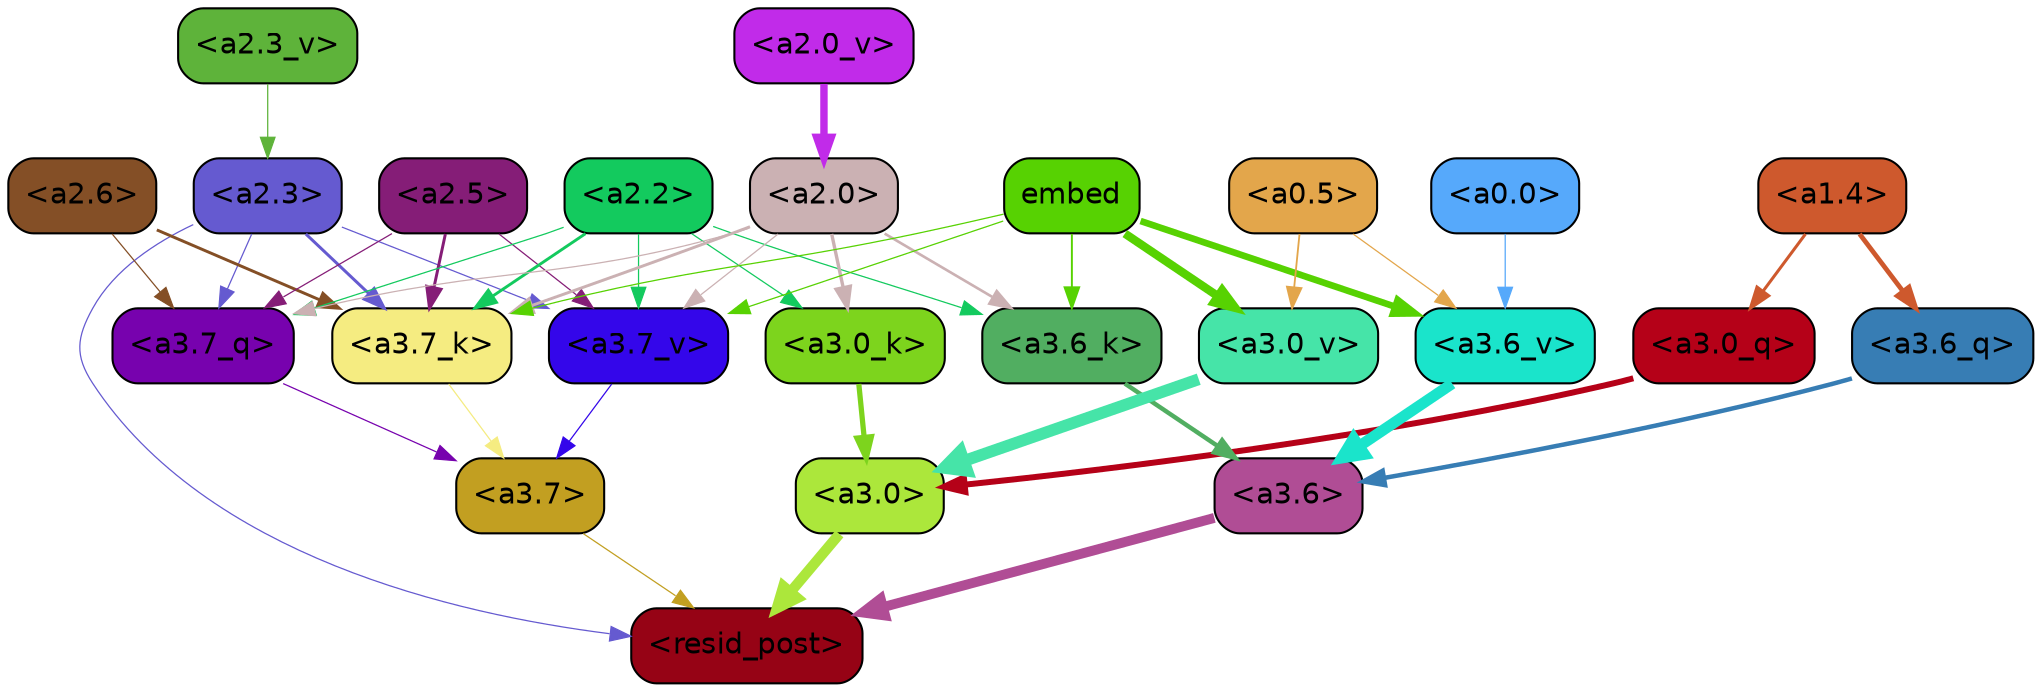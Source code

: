 strict digraph "" {
	graph [bgcolor=transparent,
		layout=dot,
		overlap=false,
		splines=true
	];
	"<a3.7>"	[color=black,
		fillcolor="#c29f21",
		fontname=Helvetica,
		shape=box,
		style="filled, rounded"];
	"<resid_post>"	[color=black,
		fillcolor="#960315",
		fontname=Helvetica,
		shape=box,
		style="filled, rounded"];
	"<a3.7>" -> "<resid_post>"	[color="#c29f21",
		penwidth=0.6];
	"<a3.6>"	[color=black,
		fillcolor="#b04d95",
		fontname=Helvetica,
		shape=box,
		style="filled, rounded"];
	"<a3.6>" -> "<resid_post>"	[color="#b04d95",
		penwidth=4.749041676521301];
	"<a3.0>"	[color=black,
		fillcolor="#ace73b",
		fontname=Helvetica,
		shape=box,
		style="filled, rounded"];
	"<a3.0>" -> "<resid_post>"	[color="#ace73b",
		penwidth=5.004215121269226];
	"<a2.3>"	[color=black,
		fillcolor="#655ad0",
		fontname=Helvetica,
		shape=box,
		style="filled, rounded"];
	"<a2.3>" -> "<resid_post>"	[color="#655ad0",
		penwidth=0.6];
	"<a3.7_q>"	[color=black,
		fillcolor="#7702ae",
		fontname=Helvetica,
		shape=box,
		style="filled, rounded"];
	"<a2.3>" -> "<a3.7_q>"	[color="#655ad0",
		penwidth=0.6];
	"<a3.7_k>"	[color=black,
		fillcolor="#f5ec81",
		fontname=Helvetica,
		shape=box,
		style="filled, rounded"];
	"<a2.3>" -> "<a3.7_k>"	[color="#655ad0",
		penwidth=1.4391854107379913];
	"<a3.7_v>"	[color=black,
		fillcolor="#3406ea",
		fontname=Helvetica,
		shape=box,
		style="filled, rounded"];
	"<a2.3>" -> "<a3.7_v>"	[color="#655ad0",
		penwidth=0.6];
	"<a3.7_q>" -> "<a3.7>"	[color="#7702ae",
		penwidth=0.6];
	"<a3.6_q>"	[color=black,
		fillcolor="#377db4",
		fontname=Helvetica,
		shape=box,
		style="filled, rounded"];
	"<a3.6_q>" -> "<a3.6>"	[color="#377db4",
		penwidth=2.160832464694977];
	"<a3.0_q>"	[color=black,
		fillcolor="#b50118",
		fontname=Helvetica,
		shape=box,
		style="filled, rounded"];
	"<a3.0_q>" -> "<a3.0>"	[color="#b50118",
		penwidth=2.870753765106201];
	"<a3.7_k>" -> "<a3.7>"	[color="#f5ec81",
		penwidth=0.6];
	"<a3.6_k>"	[color=black,
		fillcolor="#51ae61",
		fontname=Helvetica,
		shape=box,
		style="filled, rounded"];
	"<a3.6_k>" -> "<a3.6>"	[color="#51ae61",
		penwidth=2.13908451795578];
	"<a3.0_k>"	[color=black,
		fillcolor="#7dd41d",
		fontname=Helvetica,
		shape=box,
		style="filled, rounded"];
	"<a3.0_k>" -> "<a3.0>"	[color="#7dd41d",
		penwidth=2.520303964614868];
	"<a3.7_v>" -> "<a3.7>"	[color="#3406ea",
		penwidth=0.6];
	"<a3.6_v>"	[color=black,
		fillcolor="#1ae4cb",
		fontname=Helvetica,
		shape=box,
		style="filled, rounded"];
	"<a3.6_v>" -> "<a3.6>"	[color="#1ae4cb",
		penwidth=5.297133803367615];
	"<a3.0_v>"	[color=black,
		fillcolor="#46e4a8",
		fontname=Helvetica,
		shape=box,
		style="filled, rounded"];
	"<a3.0_v>" -> "<a3.0>"	[color="#46e4a8",
		penwidth=5.680712580680847];
	"<a2.6>"	[color=black,
		fillcolor="#844f26",
		fontname=Helvetica,
		shape=box,
		style="filled, rounded"];
	"<a2.6>" -> "<a3.7_q>"	[color="#844f26",
		penwidth=0.6];
	"<a2.6>" -> "<a3.7_k>"	[color="#844f26",
		penwidth=1.4180794060230255];
	"<a2.5>"	[color=black,
		fillcolor="#851d77",
		fontname=Helvetica,
		shape=box,
		style="filled, rounded"];
	"<a2.5>" -> "<a3.7_q>"	[color="#851d77",
		penwidth=0.6];
	"<a2.5>" -> "<a3.7_k>"	[color="#851d77",
		penwidth=1.4281435310840607];
	"<a2.5>" -> "<a3.7_v>"	[color="#851d77",
		penwidth=0.6];
	"<a2.2>"	[color=black,
		fillcolor="#13ca5e",
		fontname=Helvetica,
		shape=box,
		style="filled, rounded"];
	"<a2.2>" -> "<a3.7_q>"	[color="#13ca5e",
		penwidth=0.6];
	"<a2.2>" -> "<a3.7_k>"	[color="#13ca5e",
		penwidth=1.3982512056827545];
	"<a2.2>" -> "<a3.6_k>"	[color="#13ca5e",
		penwidth=0.6];
	"<a2.2>" -> "<a3.0_k>"	[color="#13ca5e",
		penwidth=0.6];
	"<a2.2>" -> "<a3.7_v>"	[color="#13ca5e",
		penwidth=0.6];
	"<a2.0>"	[color=black,
		fillcolor="#cbb1b3",
		fontname=Helvetica,
		shape=box,
		style="filled, rounded"];
	"<a2.0>" -> "<a3.7_q>"	[color="#cbb1b3",
		penwidth=0.6];
	"<a2.0>" -> "<a3.7_k>"	[color="#cbb1b3",
		penwidth=1.404832512140274];
	"<a2.0>" -> "<a3.6_k>"	[color="#cbb1b3",
		penwidth=1.2708758115768433];
	"<a2.0>" -> "<a3.0_k>"	[color="#cbb1b3",
		penwidth=1.6207245588302612];
	"<a2.0>" -> "<a3.7_v>"	[color="#cbb1b3",
		penwidth=0.6];
	"<a1.4>"	[color=black,
		fillcolor="#ce592d",
		fontname=Helvetica,
		shape=box,
		style="filled, rounded"];
	"<a1.4>" -> "<a3.6_q>"	[color="#ce592d",
		penwidth=2.289449453353882];
	"<a1.4>" -> "<a3.0_q>"	[color="#ce592d",
		penwidth=1.4600623846054077];
	embed	[color=black,
		fillcolor="#57d202",
		fontname=Helvetica,
		shape=box,
		style="filled, rounded"];
	embed -> "<a3.7_k>"	[color="#57d202",
		penwidth=0.6];
	embed -> "<a3.6_k>"	[color="#57d202",
		penwidth=0.9291638135910034];
	embed -> "<a3.7_v>"	[color="#57d202",
		penwidth=0.6];
	embed -> "<a3.6_v>"	[color="#57d202",
		penwidth=3.1808209121227264];
	embed -> "<a3.0_v>"	[color="#57d202",
		penwidth=4.036660343408585];
	"<a0.5>"	[color=black,
		fillcolor="#e3a64b",
		fontname=Helvetica,
		shape=box,
		style="filled, rounded"];
	"<a0.5>" -> "<a3.6_v>"	[color="#e3a64b",
		penwidth=0.6];
	"<a0.5>" -> "<a3.0_v>"	[color="#e3a64b",
		penwidth=0.8798569142818451];
	"<a0.0>"	[color=black,
		fillcolor="#56a9fb",
		fontname=Helvetica,
		shape=box,
		style="filled, rounded"];
	"<a0.0>" -> "<a3.6_v>"	[color="#56a9fb",
		penwidth=0.6];
	"<a2.3_v>"	[color=black,
		fillcolor="#5eb33a",
		fontname=Helvetica,
		shape=box,
		style="filled, rounded"];
	"<a2.3_v>" -> "<a2.3>"	[color="#5eb33a",
		penwidth=0.6];
	"<a2.0_v>"	[color=black,
		fillcolor="#c12be9",
		fontname=Helvetica,
		shape=box,
		style="filled, rounded"];
	"<a2.0_v>" -> "<a2.0>"	[color="#c12be9",
		penwidth=3.56003999710083];
}
